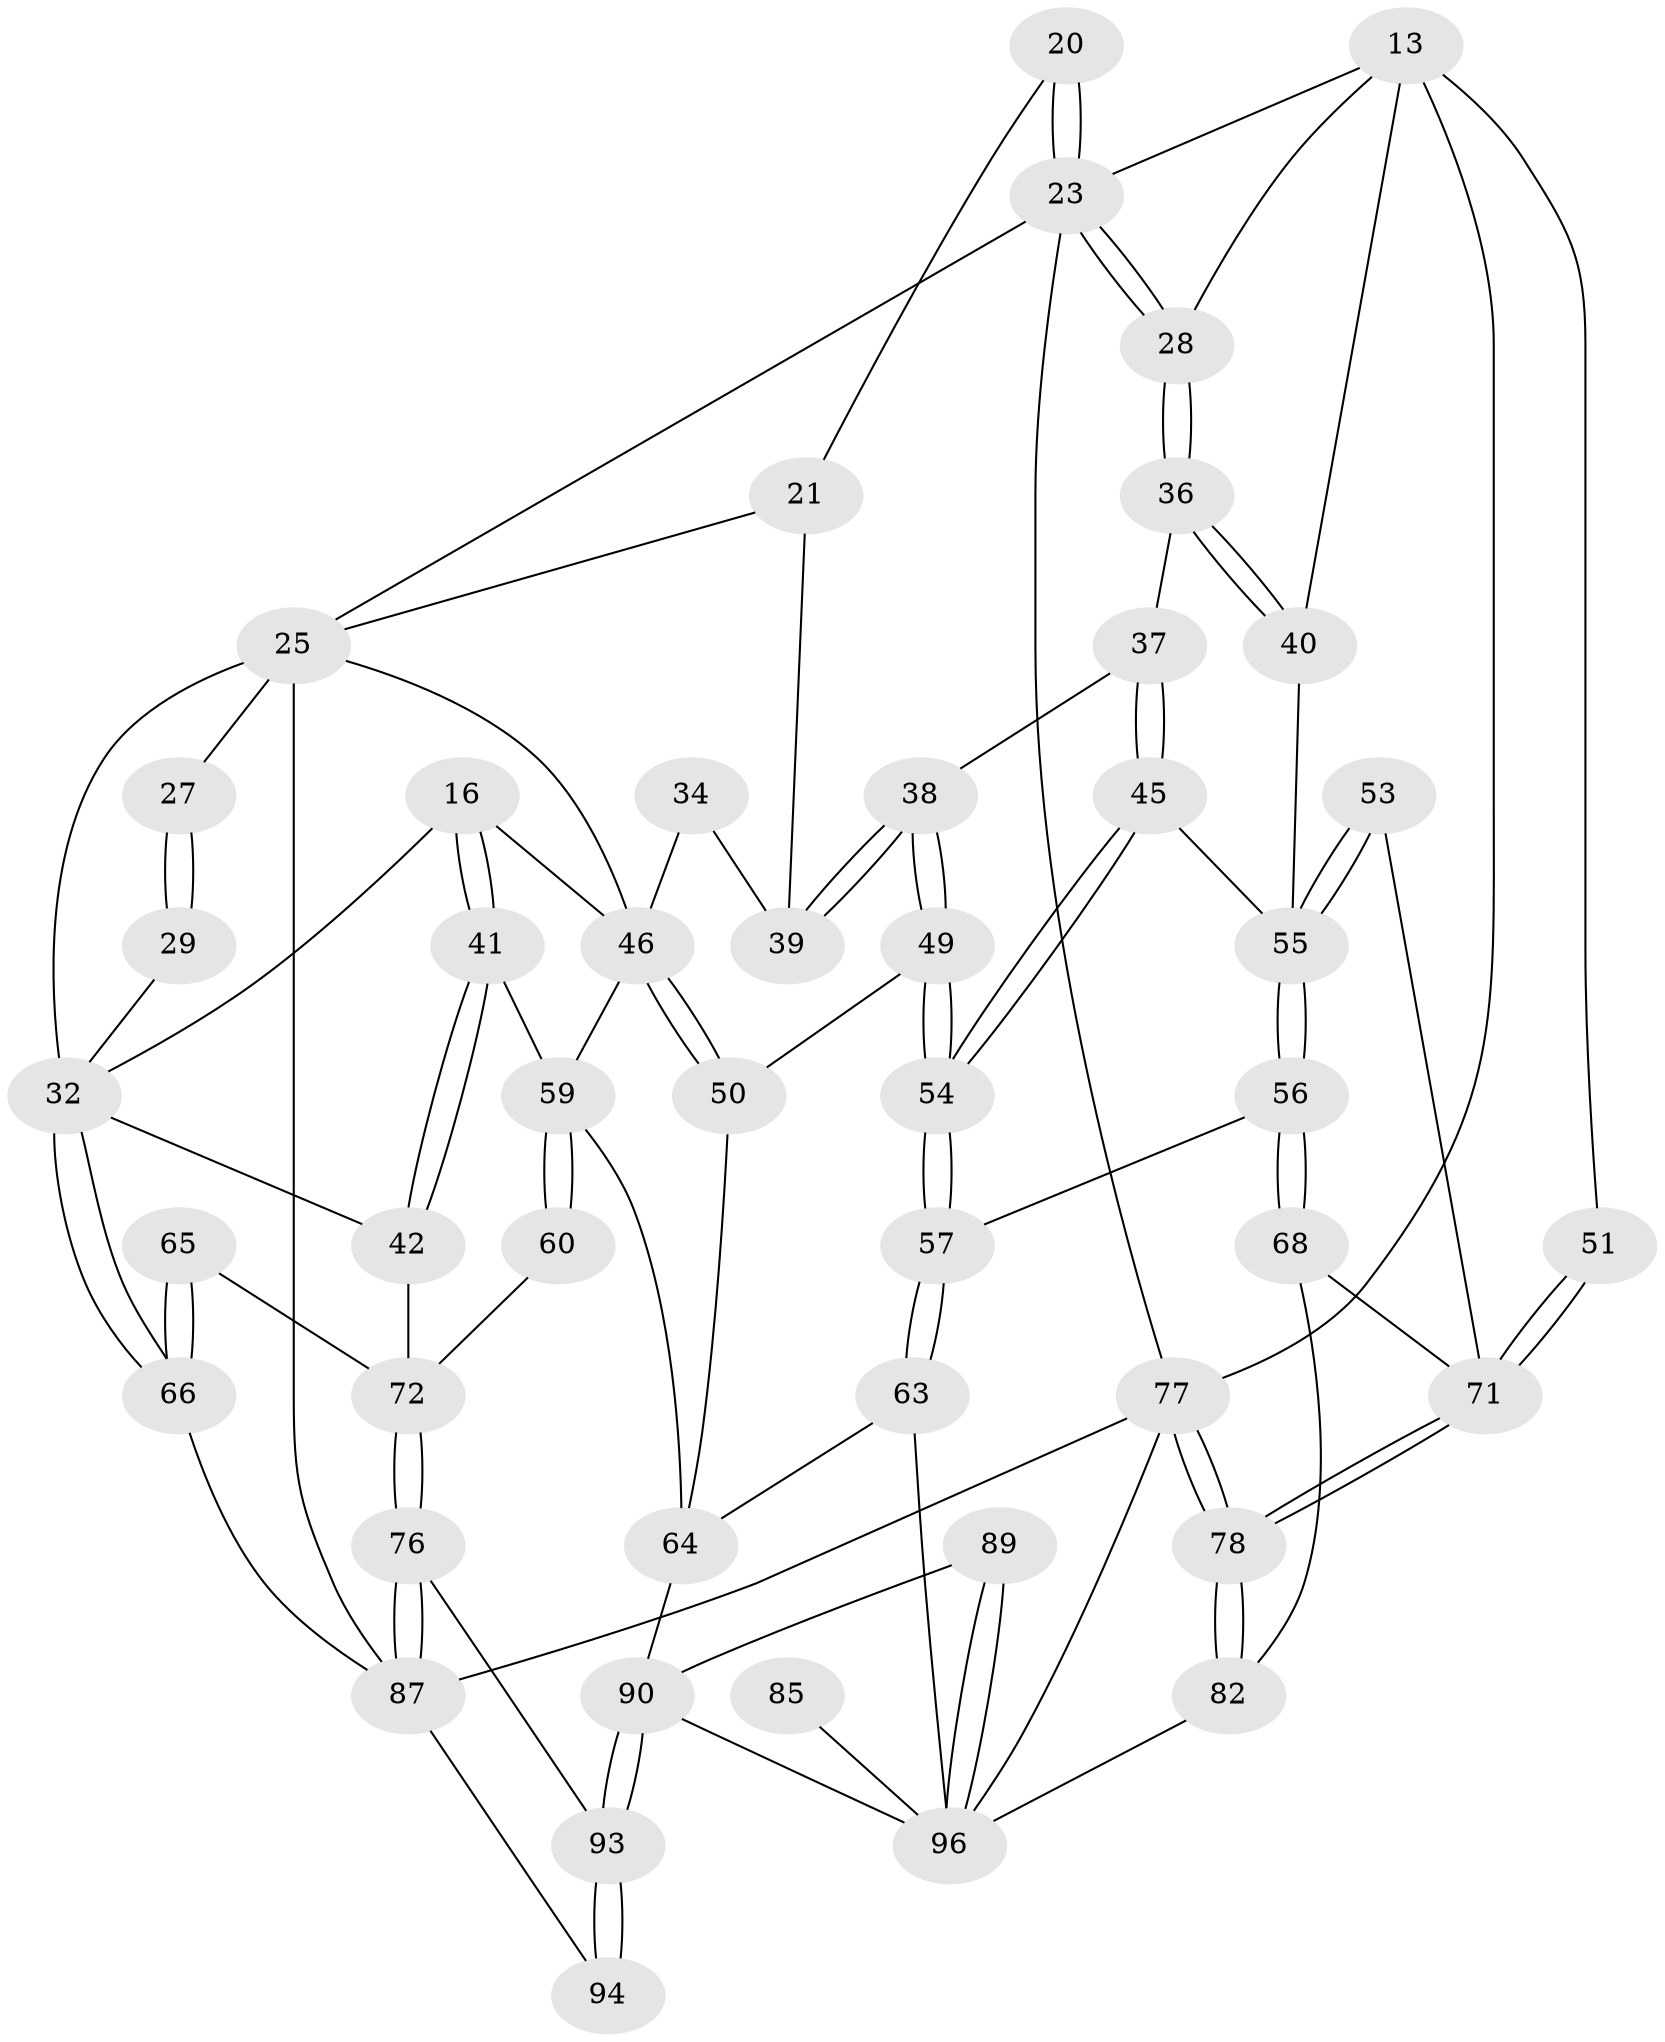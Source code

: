 // original degree distribution, {3: 0.020833333333333332, 6: 0.22916666666666666, 4: 0.25, 5: 0.5}
// Generated by graph-tools (version 1.1) at 2025/01/03/09/25 05:01:03]
// undirected, 48 vertices, 108 edges
graph export_dot {
graph [start="1"]
  node [color=gray90,style=filled];
  13 [pos="+1+0.014204110530339816",super="+12"];
  16 [pos="+0.3307983773583929+0.24290186444982725"];
  20 [pos="+0.6094579217367201+0.14786710343800225"];
  21 [pos="+0.5809326307765731+0.15777549882600114"];
  23 [pos="+0.758367567209977+0.20683830741476297",super="+22+9"];
  25 [pos="+0.11317059632069242+0.16439019703039526",super="+19+24"];
  27 [pos="+0.12217942644023834+0.1755933633439497",super="+26"];
  28 [pos="+0.7822938138444958+0.2580156956365166"];
  29 [pos="+0.12567941446171788+0.2881549719906149"];
  32 [pos="+0+0.38922471542670967",super="+31+30"];
  34 [pos="+0.4217996755246299+0.2706860648225772"];
  36 [pos="+0.7831383331170191+0.2624889211497301"];
  37 [pos="+0.7493307058425097+0.2936778102199357"];
  38 [pos="+0.6305739053820065+0.3428320667335082"];
  39 [pos="+0.6156751598151148+0.31408449391642823",super="+33"];
  40 [pos="+0.853184630819894+0.31232363059718765"];
  41 [pos="+0.21037022680903586+0.458375043240684"];
  42 [pos="+0.15321915791719334+0.4685108797348472"];
  45 [pos="+0.7352775892494973+0.4313014972523601"];
  46 [pos="+0.42893130297921384+0.3727544837844095",super="+35"];
  49 [pos="+0.578128623520966+0.4481517585564285"];
  50 [pos="+0.5628509953639284+0.4458755058093316"];
  51 [pos="+1+0.48341637328463133"];
  53 [pos="+0.9298810862480533+0.4113227728993736"];
  54 [pos="+0.6484601773321567+0.5213491282271366"];
  55 [pos="+0.7789156814973334+0.559273523689213",super="+44+43"];
  56 [pos="+0.7459233846957237+0.6091788997501937"];
  57 [pos="+0.6691101977201211+0.5718071557996588"];
  59 [pos="+0.3891626456246372+0.6145567165645539",super="+47+48"];
  60 [pos="+0.353044903178684+0.603596686801672"];
  63 [pos="+0.5443113309516276+0.6823204047756474"];
  64 [pos="+0.43639580321178906+0.6809814380489165",super="+58"];
  65 [pos="+0.10534665328024266+0.6558388064564367"];
  66 [pos="+0+0.7131084051751813"];
  68 [pos="+0.7504578016511155+0.6139237108381475"];
  71 [pos="+1+0.6201258996401069",super="+67+52"];
  72 [pos="+0.2054641843131359+0.7411456158825651",super="+62"];
  76 [pos="+0.21954284280279798+0.7992485140107736"];
  77 [pos="+1+1",super="+7"];
  78 [pos="+1+0.6847959926159809"];
  82 [pos="+1+0.7317514193729923",super="+79"];
  85 [pos="+0.8157926830644765+0.8468857940193979"];
  87 [pos="+0+0.8288414388440808",super="+69+70"];
  89 [pos="+0.5015461806224651+1"];
  90 [pos="+0.38898186390094025+1",super="+84"];
  93 [pos="+0.2554739671634375+1",super="+91+75"];
  94 [pos="+0.010301126252122116+1",super="+92"];
  96 [pos="+0.6675346732256695+1",super="+95+88"];
  13 -- 51;
  13 -- 77 [weight=2];
  13 -- 40;
  13 -- 28;
  13 -- 23;
  16 -- 41;
  16 -- 41;
  16 -- 46;
  16 -- 32;
  20 -- 21;
  20 -- 23 [weight=2];
  20 -- 23;
  21 -- 39;
  21 -- 25;
  23 -- 28;
  23 -- 28;
  23 -- 25;
  23 -- 77;
  25 -- 27 [weight=2];
  25 -- 87 [weight=2];
  25 -- 32 [weight=2];
  25 -- 46;
  27 -- 29 [weight=2];
  27 -- 29;
  28 -- 36;
  28 -- 36;
  29 -- 32;
  32 -- 66;
  32 -- 66;
  32 -- 42;
  34 -- 39 [weight=2];
  34 -- 46;
  36 -- 37;
  36 -- 40;
  36 -- 40;
  37 -- 38;
  37 -- 45;
  37 -- 45;
  38 -- 39;
  38 -- 39;
  38 -- 49;
  38 -- 49;
  40 -- 55;
  41 -- 42;
  41 -- 42;
  41 -- 59;
  42 -- 72;
  45 -- 54;
  45 -- 54;
  45 -- 55;
  46 -- 50;
  46 -- 50;
  46 -- 59;
  49 -- 50;
  49 -- 54;
  49 -- 54;
  50 -- 64;
  51 -- 71 [weight=2];
  51 -- 71;
  53 -- 55 [weight=2];
  53 -- 55;
  53 -- 71;
  54 -- 57;
  54 -- 57;
  55 -- 56;
  55 -- 56;
  56 -- 57;
  56 -- 68;
  56 -- 68;
  57 -- 63;
  57 -- 63;
  59 -- 60 [weight=2];
  59 -- 60;
  59 -- 64;
  60 -- 72;
  63 -- 64;
  63 -- 96;
  64 -- 90;
  65 -- 66;
  65 -- 66;
  65 -- 72 [weight=2];
  66 -- 87;
  68 -- 71;
  68 -- 82;
  71 -- 78;
  71 -- 78;
  72 -- 76;
  72 -- 76;
  76 -- 87;
  76 -- 87;
  76 -- 93;
  77 -- 78;
  77 -- 78;
  77 -- 87 [weight=2];
  77 -- 96;
  78 -- 82;
  78 -- 82;
  82 -- 96 [weight=2];
  85 -- 96 [weight=3];
  87 -- 94 [weight=2];
  89 -- 90 [weight=2];
  89 -- 96;
  89 -- 96;
  90 -- 93 [weight=2];
  90 -- 93;
  90 -- 96;
  93 -- 94 [weight=2];
  93 -- 94;
}
